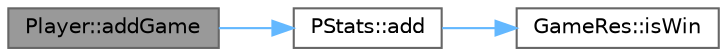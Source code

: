 digraph "Player::addGame"
{
 // INTERACTIVE_SVG=YES
 // LATEX_PDF_SIZE
  bgcolor="transparent";
  edge [fontname=Helvetica,fontsize=10,labelfontname=Helvetica,labelfontsize=10];
  node [fontname=Helvetica,fontsize=10,shape=box,height=0.2,width=0.4];
  rankdir="LR";
  Node1 [id="Node000001",label="Player::addGame",height=0.2,width=0.4,color="gray40", fillcolor="grey60", style="filled", fontcolor="black",tooltip="Record game result in stats."];
  Node1 -> Node2 [id="edge5_Node000001_Node000002",color="steelblue1",style="solid",tooltip=" "];
  Node2 [id="Node000002",label="PStats::add",height=0.2,width=0.4,color="grey40", fillcolor="white", style="filled",URL="$class_p_stats.html#a497ca6c7be75c1cffb6c9887e6182732",tooltip="Add game result."];
  Node2 -> Node3 [id="edge6_Node000002_Node000003",color="steelblue1",style="solid",tooltip=" "];
  Node3 [id="Node000003",label="GameRes::isWin",height=0.2,width=0.4,color="grey40", fillcolor="white", style="filled",URL="$class_game_res.html#adad8fbe33cfe6f4f8279dee29bd0a3b7",tooltip="Check if game was won."];
}
